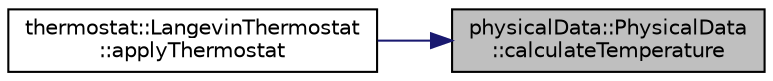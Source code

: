 digraph "physicalData::PhysicalData::calculateTemperature"
{
 // LATEX_PDF_SIZE
  edge [fontname="Helvetica",fontsize="10",labelfontname="Helvetica",labelfontsize="10"];
  node [fontname="Helvetica",fontsize="10",shape=record];
  rankdir="RL";
  Node1 [label="physicalData::PhysicalData\l::calculateTemperature",height=0.2,width=0.4,color="black", fillcolor="grey75", style="filled", fontcolor="black",tooltip="calculate temperature"];
  Node1 -> Node2 [dir="back",color="midnightblue",fontsize="10",style="solid",fontname="Helvetica"];
  Node2 [label="thermostat::LangevinThermostat\l::applyThermostat",height=0.2,width=0.4,color="black", fillcolor="white", style="filled",URL="$classthermostat_1_1LangevinThermostat.html#a668eb1f8e6963075cb5345592e5304a0",tooltip="apply thermostat - Langevin"];
}
